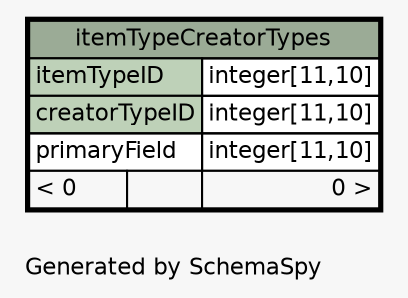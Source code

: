 // dot 2.34.0 on Linux 3.11.6-1-ARCH
// SchemaSpy rev 590
digraph "oneDegreeRelationshipsDiagram" {
  graph [
    rankdir="RL"
    bgcolor="#f7f7f7"
    label="\nGenerated by SchemaSpy"
    labeljust="l"
    nodesep="0.18"
    ranksep="0.46"
    fontname="Helvetica"
    fontsize="11"
  ];
  node [
    fontname="Helvetica"
    fontsize="11"
    shape="plaintext"
  ];
  edge [
    arrowsize="0.8"
  ];
  "itemTypeCreatorTypes" [
    label=<
    <TABLE BORDER="2" CELLBORDER="1" CELLSPACING="0" BGCOLOR="#ffffff">
      <TR><TD COLSPAN="3" BGCOLOR="#9bab96" ALIGN="CENTER">itemTypeCreatorTypes</TD></TR>
      <TR><TD PORT="itemTypeID" COLSPAN="2" BGCOLOR="#bed1b8" ALIGN="LEFT">itemTypeID</TD><TD PORT="itemTypeID.type" ALIGN="LEFT">integer[11,10]</TD></TR>
      <TR><TD PORT="creatorTypeID" COLSPAN="2" BGCOLOR="#bed1b8" ALIGN="LEFT">creatorTypeID</TD><TD PORT="creatorTypeID.type" ALIGN="LEFT">integer[11,10]</TD></TR>
      <TR><TD PORT="primaryField" COLSPAN="2" ALIGN="LEFT">primaryField</TD><TD PORT="primaryField.type" ALIGN="LEFT">integer[11,10]</TD></TR>
      <TR><TD ALIGN="LEFT" BGCOLOR="#f7f7f7">&lt; 0</TD><TD ALIGN="RIGHT" BGCOLOR="#f7f7f7">  </TD><TD ALIGN="RIGHT" BGCOLOR="#f7f7f7">0 &gt;</TD></TR>
    </TABLE>>
    URL="itemTypeCreatorTypes.html"
    tooltip="itemTypeCreatorTypes"
  ];
}
